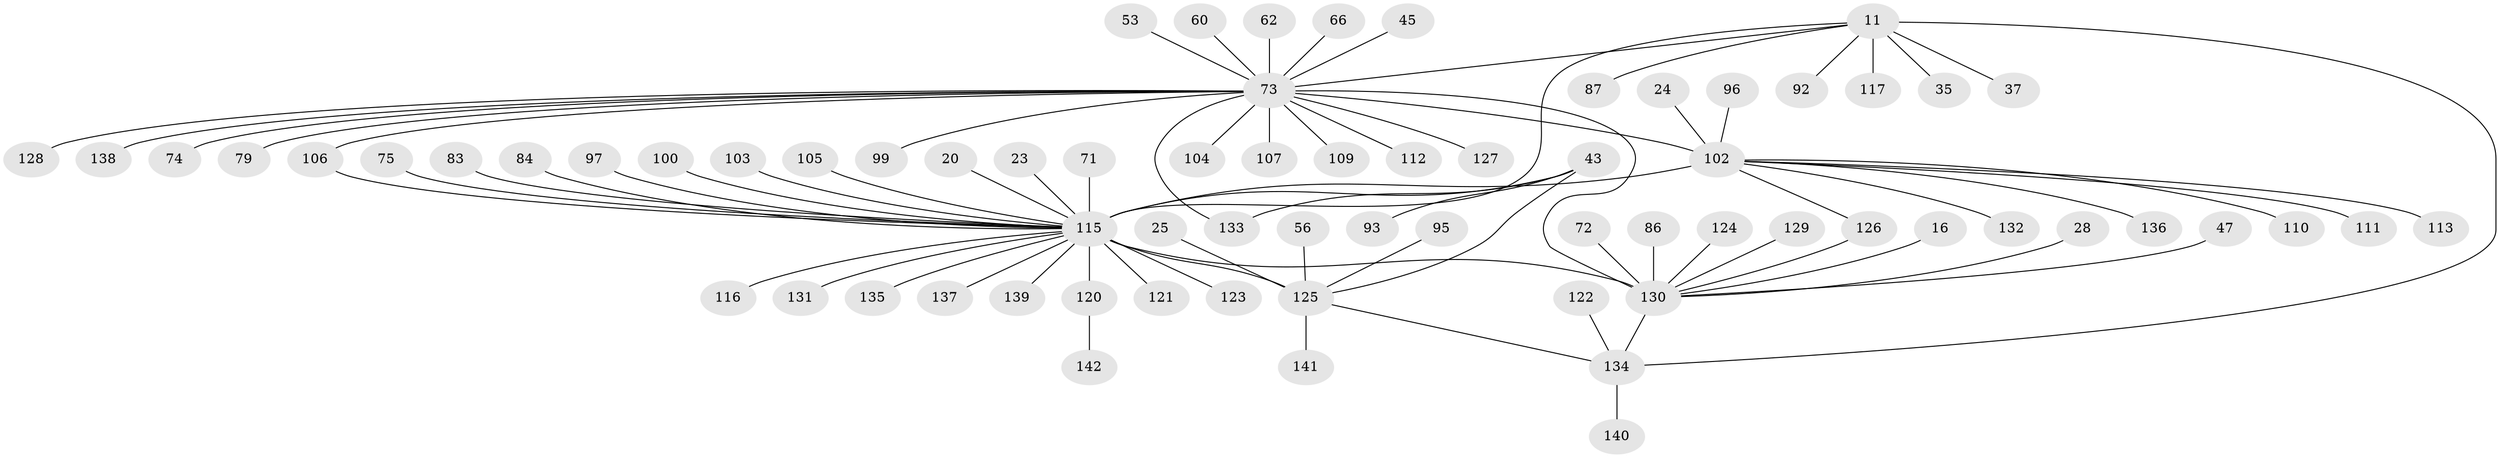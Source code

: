 // original degree distribution, {10: 0.007042253521126761, 11: 0.014084507042253521, 12: 0.007042253521126761, 2: 0.2746478873239437, 16: 0.007042253521126761, 1: 0.528169014084507, 9: 0.007042253521126761, 6: 0.02112676056338028, 3: 0.06338028169014084, 4: 0.04929577464788732, 13: 0.007042253521126761, 8: 0.014084507042253521}
// Generated by graph-tools (version 1.1) at 2025/47/03/09/25 04:47:57]
// undirected, 71 vertices, 78 edges
graph export_dot {
graph [start="1"]
  node [color=gray90,style=filled];
  11;
  16;
  20;
  23;
  24;
  25;
  28;
  35;
  37;
  43 [super="+33"];
  45;
  47;
  53;
  56;
  60 [super="+58"];
  62;
  66;
  71;
  72;
  73 [super="+34+39+59+31+30"];
  74;
  75;
  79;
  83 [super="+13"];
  84;
  86;
  87;
  92;
  93 [super="+52"];
  95;
  96;
  97;
  99;
  100;
  102 [super="+63+68+88"];
  103;
  104;
  105;
  106;
  107;
  109;
  110;
  111;
  112;
  113 [super="+91"];
  115 [super="+49+46+8+5+108"];
  116;
  117 [super="+18"];
  120 [super="+36+50+119"];
  121 [super="+78"];
  122;
  123;
  124 [super="+90"];
  125 [super="+3+118"];
  126 [super="+27+48"];
  127;
  128;
  129;
  130 [super="+1+32+114"];
  131 [super="+40"];
  132;
  133 [super="+64"];
  134 [super="+101"];
  135 [super="+67"];
  136;
  137;
  138;
  139 [super="+65"];
  140 [super="+4"];
  141;
  142;
  11 -- 35;
  11 -- 37;
  11 -- 87;
  11 -- 92;
  11 -- 117 [weight=2];
  11 -- 73;
  11 -- 115;
  11 -- 134;
  16 -- 130;
  20 -- 115;
  23 -- 115;
  24 -- 102;
  25 -- 125;
  28 -- 130;
  43 -- 125 [weight=2];
  43 -- 93;
  43 -- 133;
  43 -- 115;
  45 -- 73;
  47 -- 130;
  53 -- 73;
  56 -- 125;
  60 -- 73;
  62 -- 73;
  66 -- 73;
  71 -- 115;
  72 -- 130;
  73 -- 128;
  73 -- 130 [weight=2];
  73 -- 99;
  73 -- 79;
  73 -- 127;
  73 -- 112;
  73 -- 106;
  73 -- 133;
  73 -- 104;
  73 -- 74;
  73 -- 107;
  73 -- 138;
  73 -- 109;
  73 -- 102 [weight=2];
  75 -- 115;
  83 -- 115;
  84 -- 115;
  86 -- 130;
  95 -- 125;
  96 -- 102;
  97 -- 115;
  100 -- 115;
  102 -- 115 [weight=4];
  102 -- 132;
  102 -- 136;
  102 -- 110;
  102 -- 111;
  102 -- 126;
  102 -- 113;
  103 -- 115;
  105 -- 115;
  106 -- 115;
  115 -- 116;
  115 -- 137;
  115 -- 125 [weight=5];
  115 -- 130 [weight=3];
  115 -- 120;
  115 -- 131;
  115 -- 139;
  115 -- 135;
  115 -- 121;
  115 -- 123;
  120 -- 142;
  122 -- 134;
  124 -- 130;
  125 -- 141;
  125 -- 134;
  126 -- 130;
  129 -- 130;
  130 -- 134;
  134 -- 140;
}
